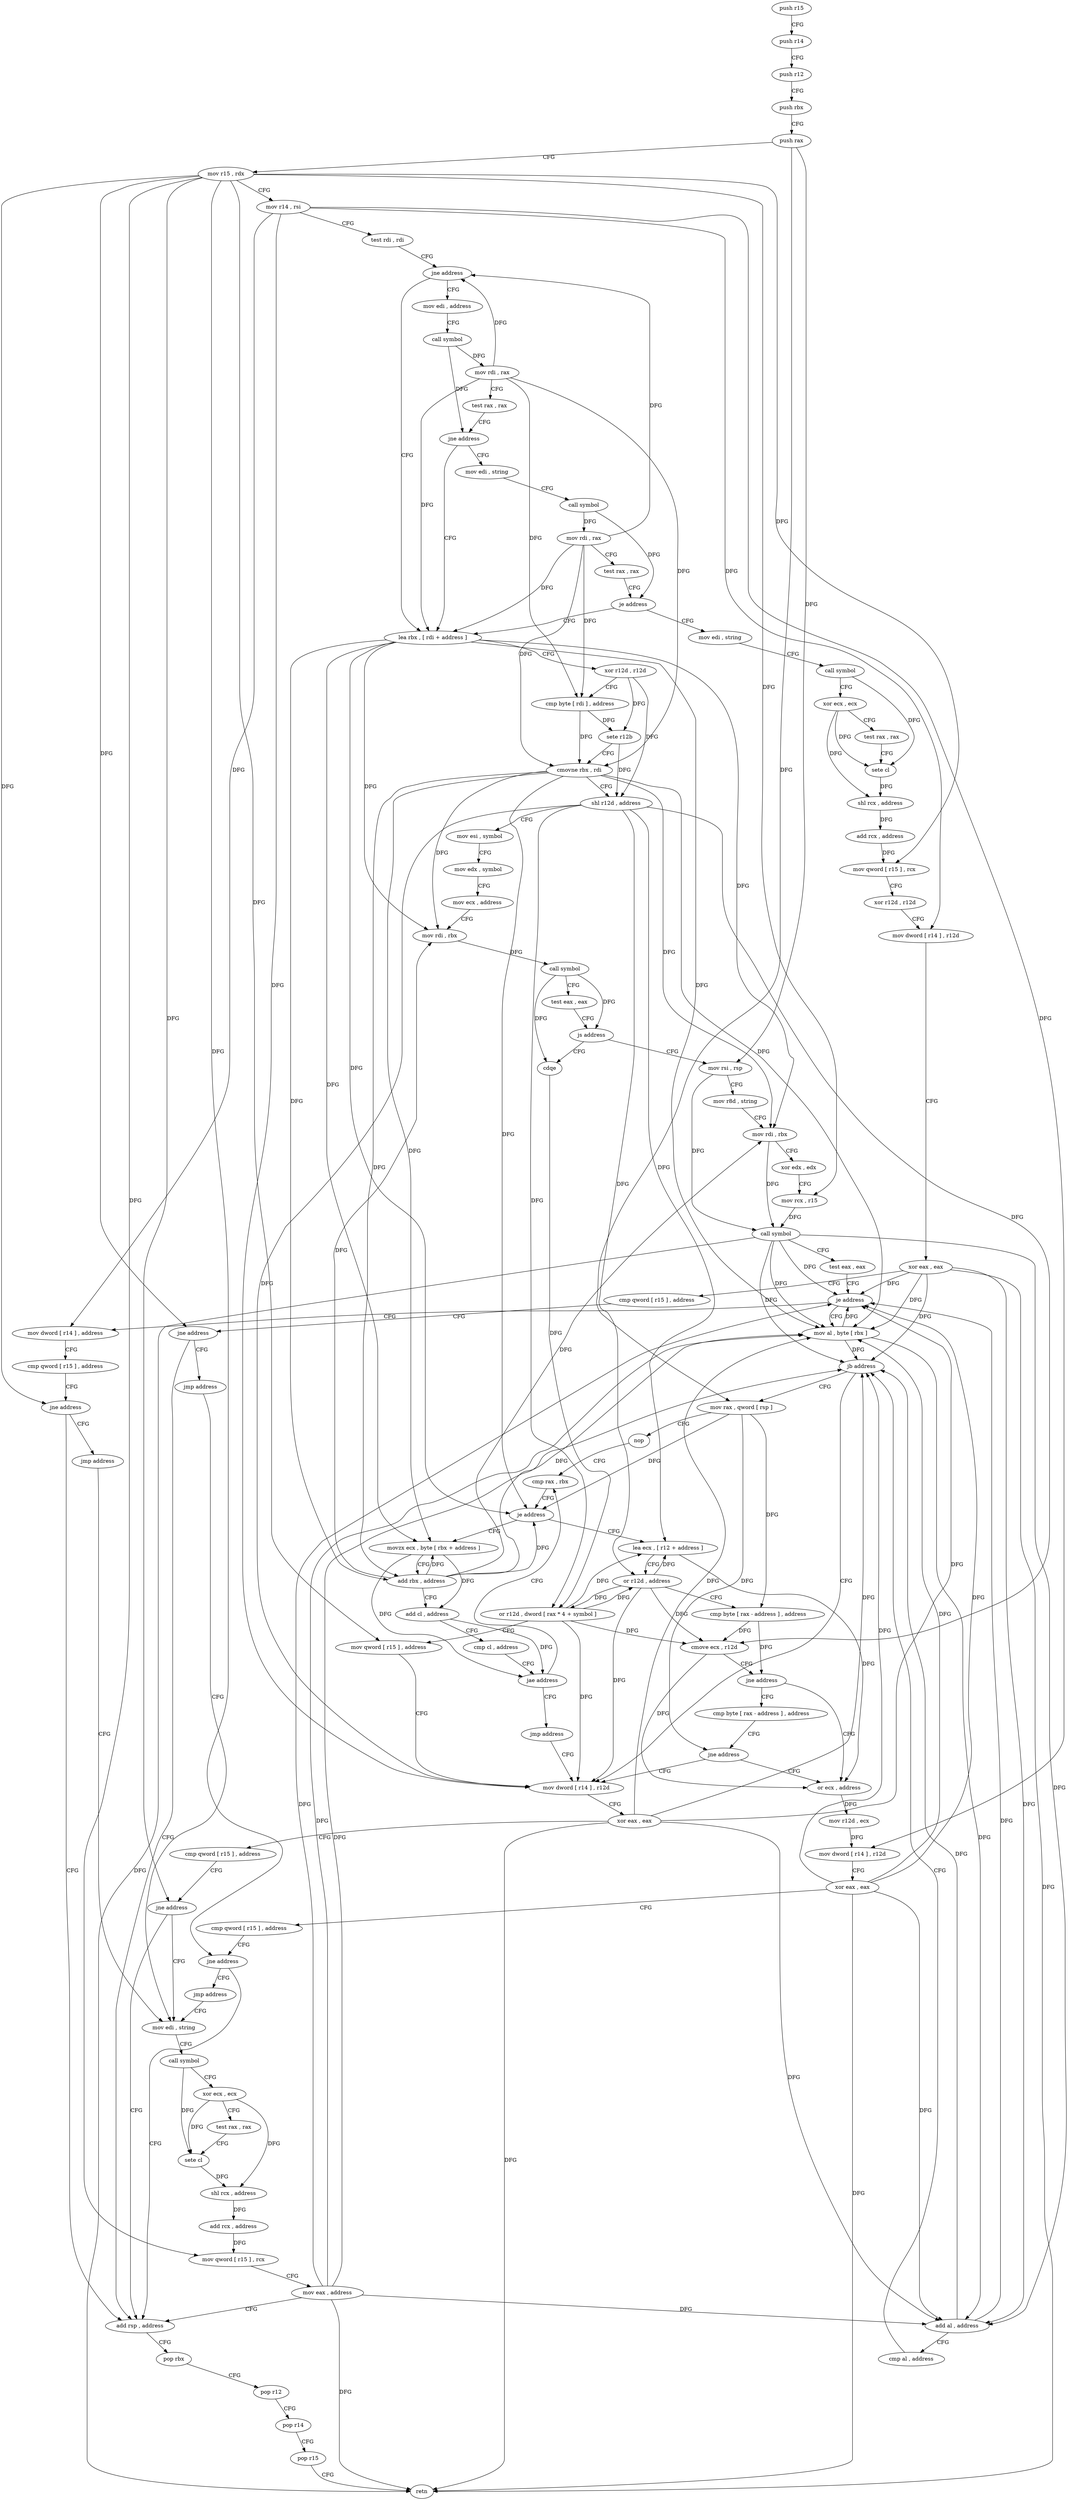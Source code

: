 digraph "func" {
"4288544" [label = "push r15" ]
"4288546" [label = "push r14" ]
"4288548" [label = "push r12" ]
"4288550" [label = "push rbx" ]
"4288551" [label = "push rax" ]
"4288552" [label = "mov r15 , rdx" ]
"4288555" [label = "mov r14 , rsi" ]
"4288558" [label = "test rdi , rdi" ]
"4288561" [label = "jne address" ]
"4288603" [label = "lea rbx , [ rdi + address ]" ]
"4288563" [label = "mov edi , address" ]
"4288607" [label = "xor r12d , r12d" ]
"4288610" [label = "cmp byte [ rdi ] , address" ]
"4288613" [label = "sete r12b" ]
"4288617" [label = "cmovne rbx , rdi" ]
"4288621" [label = "shl r12d , address" ]
"4288625" [label = "mov esi , symbol" ]
"4288630" [label = "mov edx , symbol" ]
"4288635" [label = "mov ecx , address" ]
"4288640" [label = "mov rdi , rbx" ]
"4288643" [label = "call symbol" ]
"4288648" [label = "test eax , eax" ]
"4288650" [label = "js address" ]
"4288729" [label = "mov rsi , rsp" ]
"4288652" [label = "cdqe" ]
"4288568" [label = "call symbol" ]
"4288573" [label = "mov rdi , rax" ]
"4288576" [label = "test rax , rax" ]
"4288579" [label = "jne address" ]
"4288581" [label = "mov edi , string" ]
"4288732" [label = "mov r8d , string" ]
"4288738" [label = "mov rdi , rbx" ]
"4288741" [label = "xor edx , edx" ]
"4288743" [label = "mov rcx , r15" ]
"4288746" [label = "call symbol" ]
"4288751" [label = "test eax , eax" ]
"4288753" [label = "je address" ]
"4288770" [label = "mov al , byte [ rbx ]" ]
"4288755" [label = "mov dword [ r14 ] , address" ]
"4288654" [label = "or r12d , dword [ rax * 4 + symbol ]" ]
"4288662" [label = "mov qword [ r15 ] , address" ]
"4288669" [label = "mov dword [ r14 ] , r12d" ]
"4288586" [label = "call symbol" ]
"4288591" [label = "mov rdi , rax" ]
"4288594" [label = "test rax , rax" ]
"4288597" [label = "je address" ]
"4288810" [label = "mov edi , string" ]
"4288772" [label = "add al , address" ]
"4288774" [label = "cmp al , address" ]
"4288776" [label = "jb address" ]
"4288778" [label = "mov rax , qword [ rsp ]" ]
"4288762" [label = "cmp qword [ r15 ] , address" ]
"4288766" [label = "jne address" ]
"4288717" [label = "add rsp , address" ]
"4288768" [label = "jmp address" ]
"4288721" [label = "pop rbx" ]
"4288722" [label = "pop r12" ]
"4288724" [label = "pop r14" ]
"4288726" [label = "pop r15" ]
"4288728" [label = "retn" ]
"4288680" [label = "mov edi , string" ]
"4288685" [label = "call symbol" ]
"4288690" [label = "xor ecx , ecx" ]
"4288692" [label = "test rax , rax" ]
"4288695" [label = "sete cl" ]
"4288698" [label = "shl rcx , address" ]
"4288702" [label = "add rcx , address" ]
"4288709" [label = "mov qword [ r15 ] , rcx" ]
"4288712" [label = "mov eax , address" ]
"4288815" [label = "call symbol" ]
"4288820" [label = "xor ecx , ecx" ]
"4288822" [label = "test rax , rax" ]
"4288825" [label = "sete cl" ]
"4288828" [label = "shl rcx , address" ]
"4288832" [label = "add rcx , address" ]
"4288839" [label = "mov qword [ r15 ] , rcx" ]
"4288842" [label = "xor r12d , r12d" ]
"4288845" [label = "mov dword [ r14 ] , r12d" ]
"4288848" [label = "xor eax , eax" ]
"4288850" [label = "cmp qword [ r15 ] , address" ]
"4288854" [label = "jne address" ]
"4288860" [label = "jmp address" ]
"4288672" [label = "xor eax , eax" ]
"4288674" [label = "cmp qword [ r15 ] , address" ]
"4288678" [label = "jne address" ]
"4288782" [label = "nop" ]
"4288784" [label = "cmp rax , rbx" ]
"4288865" [label = "lea ecx , [ r12 + address ]" ]
"4288873" [label = "or r12d , address" ]
"4288880" [label = "cmp byte [ rax - address ] , address" ]
"4288884" [label = "cmove ecx , r12d" ]
"4288888" [label = "jne address" ]
"4288900" [label = "or ecx , address" ]
"4288890" [label = "cmp byte [ rax - address ] , address" ]
"4288789" [label = "movzx ecx , byte [ rbx + address ]" ]
"4288793" [label = "add rbx , address" ]
"4288797" [label = "add cl , address" ]
"4288800" [label = "cmp cl , address" ]
"4288803" [label = "jae address" ]
"4288805" [label = "jmp address" ]
"4288903" [label = "mov r12d , ecx" ]
"4288906" [label = "mov dword [ r14 ] , r12d" ]
"4288909" [label = "xor eax , eax" ]
"4288911" [label = "cmp qword [ r15 ] , address" ]
"4288915" [label = "jne address" ]
"4288921" [label = "jmp address" ]
"4288894" [label = "jne address" ]
"4288787" [label = "je address" ]
"4288544" -> "4288546" [ label = "CFG" ]
"4288546" -> "4288548" [ label = "CFG" ]
"4288548" -> "4288550" [ label = "CFG" ]
"4288550" -> "4288551" [ label = "CFG" ]
"4288551" -> "4288552" [ label = "CFG" ]
"4288551" -> "4288778" [ label = "DFG" ]
"4288551" -> "4288729" [ label = "DFG" ]
"4288552" -> "4288555" [ label = "CFG" ]
"4288552" -> "4288743" [ label = "DFG" ]
"4288552" -> "4288662" [ label = "DFG" ]
"4288552" -> "4288839" [ label = "DFG" ]
"4288552" -> "4288854" [ label = "DFG" ]
"4288552" -> "4288766" [ label = "DFG" ]
"4288552" -> "4288678" [ label = "DFG" ]
"4288552" -> "4288709" [ label = "DFG" ]
"4288552" -> "4288915" [ label = "DFG" ]
"4288555" -> "4288558" [ label = "CFG" ]
"4288555" -> "4288845" [ label = "DFG" ]
"4288555" -> "4288755" [ label = "DFG" ]
"4288555" -> "4288669" [ label = "DFG" ]
"4288555" -> "4288906" [ label = "DFG" ]
"4288558" -> "4288561" [ label = "CFG" ]
"4288561" -> "4288603" [ label = "CFG" ]
"4288561" -> "4288563" [ label = "CFG" ]
"4288603" -> "4288607" [ label = "CFG" ]
"4288603" -> "4288640" [ label = "DFG" ]
"4288603" -> "4288738" [ label = "DFG" ]
"4288603" -> "4288770" [ label = "DFG" ]
"4288603" -> "4288787" [ label = "DFG" ]
"4288603" -> "4288789" [ label = "DFG" ]
"4288603" -> "4288793" [ label = "DFG" ]
"4288563" -> "4288568" [ label = "CFG" ]
"4288607" -> "4288610" [ label = "CFG" ]
"4288607" -> "4288613" [ label = "DFG" ]
"4288607" -> "4288621" [ label = "DFG" ]
"4288610" -> "4288613" [ label = "DFG" ]
"4288610" -> "4288617" [ label = "DFG" ]
"4288613" -> "4288617" [ label = "CFG" ]
"4288613" -> "4288621" [ label = "DFG" ]
"4288617" -> "4288621" [ label = "CFG" ]
"4288617" -> "4288640" [ label = "DFG" ]
"4288617" -> "4288738" [ label = "DFG" ]
"4288617" -> "4288770" [ label = "DFG" ]
"4288617" -> "4288787" [ label = "DFG" ]
"4288617" -> "4288789" [ label = "DFG" ]
"4288617" -> "4288793" [ label = "DFG" ]
"4288621" -> "4288625" [ label = "CFG" ]
"4288621" -> "4288654" [ label = "DFG" ]
"4288621" -> "4288669" [ label = "DFG" ]
"4288621" -> "4288865" [ label = "DFG" ]
"4288621" -> "4288873" [ label = "DFG" ]
"4288621" -> "4288884" [ label = "DFG" ]
"4288625" -> "4288630" [ label = "CFG" ]
"4288630" -> "4288635" [ label = "CFG" ]
"4288635" -> "4288640" [ label = "CFG" ]
"4288640" -> "4288643" [ label = "DFG" ]
"4288643" -> "4288648" [ label = "CFG" ]
"4288643" -> "4288650" [ label = "DFG" ]
"4288643" -> "4288652" [ label = "DFG" ]
"4288648" -> "4288650" [ label = "CFG" ]
"4288650" -> "4288729" [ label = "CFG" ]
"4288650" -> "4288652" [ label = "CFG" ]
"4288729" -> "4288732" [ label = "CFG" ]
"4288729" -> "4288746" [ label = "DFG" ]
"4288652" -> "4288654" [ label = "DFG" ]
"4288568" -> "4288573" [ label = "DFG" ]
"4288568" -> "4288579" [ label = "DFG" ]
"4288573" -> "4288576" [ label = "CFG" ]
"4288573" -> "4288561" [ label = "DFG" ]
"4288573" -> "4288603" [ label = "DFG" ]
"4288573" -> "4288610" [ label = "DFG" ]
"4288573" -> "4288617" [ label = "DFG" ]
"4288576" -> "4288579" [ label = "CFG" ]
"4288579" -> "4288603" [ label = "CFG" ]
"4288579" -> "4288581" [ label = "CFG" ]
"4288581" -> "4288586" [ label = "CFG" ]
"4288732" -> "4288738" [ label = "CFG" ]
"4288738" -> "4288741" [ label = "CFG" ]
"4288738" -> "4288746" [ label = "DFG" ]
"4288741" -> "4288743" [ label = "CFG" ]
"4288743" -> "4288746" [ label = "DFG" ]
"4288746" -> "4288751" [ label = "CFG" ]
"4288746" -> "4288753" [ label = "DFG" ]
"4288746" -> "4288770" [ label = "DFG" ]
"4288746" -> "4288772" [ label = "DFG" ]
"4288746" -> "4288776" [ label = "DFG" ]
"4288746" -> "4288728" [ label = "DFG" ]
"4288751" -> "4288753" [ label = "CFG" ]
"4288753" -> "4288770" [ label = "CFG" ]
"4288753" -> "4288755" [ label = "CFG" ]
"4288770" -> "4288772" [ label = "DFG" ]
"4288770" -> "4288753" [ label = "DFG" ]
"4288770" -> "4288776" [ label = "DFG" ]
"4288755" -> "4288762" [ label = "CFG" ]
"4288654" -> "4288662" [ label = "CFG" ]
"4288654" -> "4288669" [ label = "DFG" ]
"4288654" -> "4288865" [ label = "DFG" ]
"4288654" -> "4288873" [ label = "DFG" ]
"4288654" -> "4288884" [ label = "DFG" ]
"4288662" -> "4288669" [ label = "CFG" ]
"4288669" -> "4288672" [ label = "CFG" ]
"4288586" -> "4288591" [ label = "DFG" ]
"4288586" -> "4288597" [ label = "DFG" ]
"4288591" -> "4288594" [ label = "CFG" ]
"4288591" -> "4288561" [ label = "DFG" ]
"4288591" -> "4288603" [ label = "DFG" ]
"4288591" -> "4288610" [ label = "DFG" ]
"4288591" -> "4288617" [ label = "DFG" ]
"4288594" -> "4288597" [ label = "CFG" ]
"4288597" -> "4288810" [ label = "CFG" ]
"4288597" -> "4288603" [ label = "CFG" ]
"4288810" -> "4288815" [ label = "CFG" ]
"4288772" -> "4288774" [ label = "CFG" ]
"4288772" -> "4288753" [ label = "DFG" ]
"4288772" -> "4288776" [ label = "DFG" ]
"4288774" -> "4288776" [ label = "CFG" ]
"4288776" -> "4288669" [ label = "CFG" ]
"4288776" -> "4288778" [ label = "CFG" ]
"4288778" -> "4288782" [ label = "CFG" ]
"4288778" -> "4288787" [ label = "DFG" ]
"4288778" -> "4288880" [ label = "DFG" ]
"4288778" -> "4288894" [ label = "DFG" ]
"4288762" -> "4288766" [ label = "CFG" ]
"4288766" -> "4288717" [ label = "CFG" ]
"4288766" -> "4288768" [ label = "CFG" ]
"4288717" -> "4288721" [ label = "CFG" ]
"4288768" -> "4288680" [ label = "CFG" ]
"4288721" -> "4288722" [ label = "CFG" ]
"4288722" -> "4288724" [ label = "CFG" ]
"4288724" -> "4288726" [ label = "CFG" ]
"4288726" -> "4288728" [ label = "CFG" ]
"4288680" -> "4288685" [ label = "CFG" ]
"4288685" -> "4288690" [ label = "CFG" ]
"4288685" -> "4288695" [ label = "DFG" ]
"4288690" -> "4288692" [ label = "CFG" ]
"4288690" -> "4288695" [ label = "DFG" ]
"4288690" -> "4288698" [ label = "DFG" ]
"4288692" -> "4288695" [ label = "CFG" ]
"4288695" -> "4288698" [ label = "DFG" ]
"4288698" -> "4288702" [ label = "DFG" ]
"4288702" -> "4288709" [ label = "DFG" ]
"4288709" -> "4288712" [ label = "CFG" ]
"4288712" -> "4288717" [ label = "CFG" ]
"4288712" -> "4288753" [ label = "DFG" ]
"4288712" -> "4288772" [ label = "DFG" ]
"4288712" -> "4288776" [ label = "DFG" ]
"4288712" -> "4288770" [ label = "DFG" ]
"4288712" -> "4288728" [ label = "DFG" ]
"4288815" -> "4288820" [ label = "CFG" ]
"4288815" -> "4288825" [ label = "DFG" ]
"4288820" -> "4288822" [ label = "CFG" ]
"4288820" -> "4288825" [ label = "DFG" ]
"4288820" -> "4288828" [ label = "DFG" ]
"4288822" -> "4288825" [ label = "CFG" ]
"4288825" -> "4288828" [ label = "DFG" ]
"4288828" -> "4288832" [ label = "DFG" ]
"4288832" -> "4288839" [ label = "DFG" ]
"4288839" -> "4288842" [ label = "CFG" ]
"4288842" -> "4288845" [ label = "CFG" ]
"4288845" -> "4288848" [ label = "CFG" ]
"4288848" -> "4288850" [ label = "CFG" ]
"4288848" -> "4288753" [ label = "DFG" ]
"4288848" -> "4288770" [ label = "DFG" ]
"4288848" -> "4288772" [ label = "DFG" ]
"4288848" -> "4288776" [ label = "DFG" ]
"4288848" -> "4288728" [ label = "DFG" ]
"4288850" -> "4288854" [ label = "CFG" ]
"4288854" -> "4288717" [ label = "CFG" ]
"4288854" -> "4288860" [ label = "CFG" ]
"4288860" -> "4288680" [ label = "CFG" ]
"4288672" -> "4288674" [ label = "CFG" ]
"4288672" -> "4288753" [ label = "DFG" ]
"4288672" -> "4288772" [ label = "DFG" ]
"4288672" -> "4288776" [ label = "DFG" ]
"4288672" -> "4288770" [ label = "DFG" ]
"4288672" -> "4288728" [ label = "DFG" ]
"4288674" -> "4288678" [ label = "CFG" ]
"4288678" -> "4288717" [ label = "CFG" ]
"4288678" -> "4288680" [ label = "CFG" ]
"4288782" -> "4288784" [ label = "CFG" ]
"4288784" -> "4288787" [ label = "CFG" ]
"4288865" -> "4288873" [ label = "CFG" ]
"4288865" -> "4288900" [ label = "DFG" ]
"4288873" -> "4288880" [ label = "CFG" ]
"4288873" -> "4288669" [ label = "DFG" ]
"4288873" -> "4288865" [ label = "DFG" ]
"4288873" -> "4288654" [ label = "DFG" ]
"4288873" -> "4288884" [ label = "DFG" ]
"4288880" -> "4288884" [ label = "DFG" ]
"4288880" -> "4288888" [ label = "DFG" ]
"4288884" -> "4288888" [ label = "CFG" ]
"4288884" -> "4288900" [ label = "DFG" ]
"4288888" -> "4288900" [ label = "CFG" ]
"4288888" -> "4288890" [ label = "CFG" ]
"4288900" -> "4288903" [ label = "DFG" ]
"4288890" -> "4288894" [ label = "CFG" ]
"4288789" -> "4288793" [ label = "CFG" ]
"4288789" -> "4288797" [ label = "DFG" ]
"4288789" -> "4288803" [ label = "DFG" ]
"4288793" -> "4288797" [ label = "CFG" ]
"4288793" -> "4288640" [ label = "DFG" ]
"4288793" -> "4288738" [ label = "DFG" ]
"4288793" -> "4288770" [ label = "DFG" ]
"4288793" -> "4288787" [ label = "DFG" ]
"4288793" -> "4288789" [ label = "DFG" ]
"4288797" -> "4288800" [ label = "CFG" ]
"4288797" -> "4288803" [ label = "DFG" ]
"4288800" -> "4288803" [ label = "CFG" ]
"4288803" -> "4288784" [ label = "CFG" ]
"4288803" -> "4288805" [ label = "CFG" ]
"4288805" -> "4288669" [ label = "CFG" ]
"4288903" -> "4288906" [ label = "DFG" ]
"4288906" -> "4288909" [ label = "CFG" ]
"4288909" -> "4288911" [ label = "CFG" ]
"4288909" -> "4288753" [ label = "DFG" ]
"4288909" -> "4288772" [ label = "DFG" ]
"4288909" -> "4288776" [ label = "DFG" ]
"4288909" -> "4288770" [ label = "DFG" ]
"4288909" -> "4288728" [ label = "DFG" ]
"4288911" -> "4288915" [ label = "CFG" ]
"4288915" -> "4288717" [ label = "CFG" ]
"4288915" -> "4288921" [ label = "CFG" ]
"4288921" -> "4288680" [ label = "CFG" ]
"4288894" -> "4288669" [ label = "CFG" ]
"4288894" -> "4288900" [ label = "CFG" ]
"4288787" -> "4288865" [ label = "CFG" ]
"4288787" -> "4288789" [ label = "CFG" ]
}
